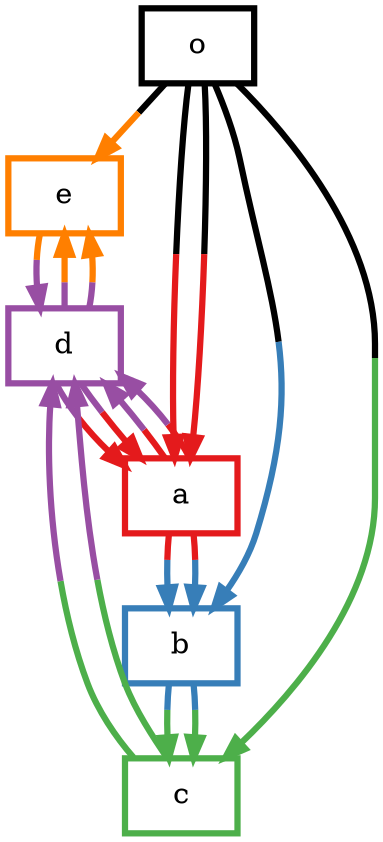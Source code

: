 digraph barS {
	{
		rank=same
	5 [shape=box,penwidth=3,colorscheme=set19,color=1789822911,label="o"]
	}
	{
		rank=same
	}
	4 [shape=box,penwidth=3,colorscheme=set19,color=5,label="e"]
	3 [shape=box,penwidth=3,colorscheme=set19,color=4,label="d"]
	2 [shape=box,penwidth=3,colorscheme=set19,color=3,label="c"]
	1 [shape=box,penwidth=3,colorscheme=set19,color=2,label="b"]
	0 [shape=box,penwidth=3,colorscheme=set19,color=1,label="a"]
	5 -> 0 [penwidth=3,colorscheme=set19,color="1789822911;0.5:1"]
	5 -> 1 [penwidth=3,colorscheme=set19,color="1789822911;0.5:2"]
	5 -> 2 [penwidth=3,colorscheme=set19,color="1789822911;0.5:3"]
	5 -> 0 [penwidth=3,colorscheme=set19,color="1789822911;0.5:1"]
	5 -> 4 [penwidth=3,colorscheme=set19,color="1789822911;0.5:5"]
	4 -> 3 [penwidth=3,colorscheme=set19,color="5;0.5:4"]
	3 -> 0 [penwidth=3,colorscheme=set19,color="4;0.5:1"]
	3 -> 4 [penwidth=3,colorscheme=set19,color="4;0.5:5"]
	3 -> 4 [penwidth=3,colorscheme=set19,color="4;0.5:5"]
	3 -> 0 [penwidth=3,colorscheme=set19,color="4;0.5:1"]
	2 -> 3 [penwidth=3,colorscheme=set19,color="3;0.5:4"]
	2 -> 3 [penwidth=3,colorscheme=set19,color="3;0.5:4"]
	1 -> 2 [penwidth=3,colorscheme=set19,color="2;0.5:3"]
	1 -> 2 [penwidth=3,colorscheme=set19,color="2;0.5:3"]
	0 -> 1 [penwidth=3,colorscheme=set19,color="1;0.5:2"]
	0 -> 3 [penwidth=3,colorscheme=set19,color="1;0.5:4"]
	0 -> 3 [penwidth=3,colorscheme=set19,color="1;0.5:4"]
	0 -> 1 [penwidth=3,colorscheme=set19,color="1;0.5:2"]
}
